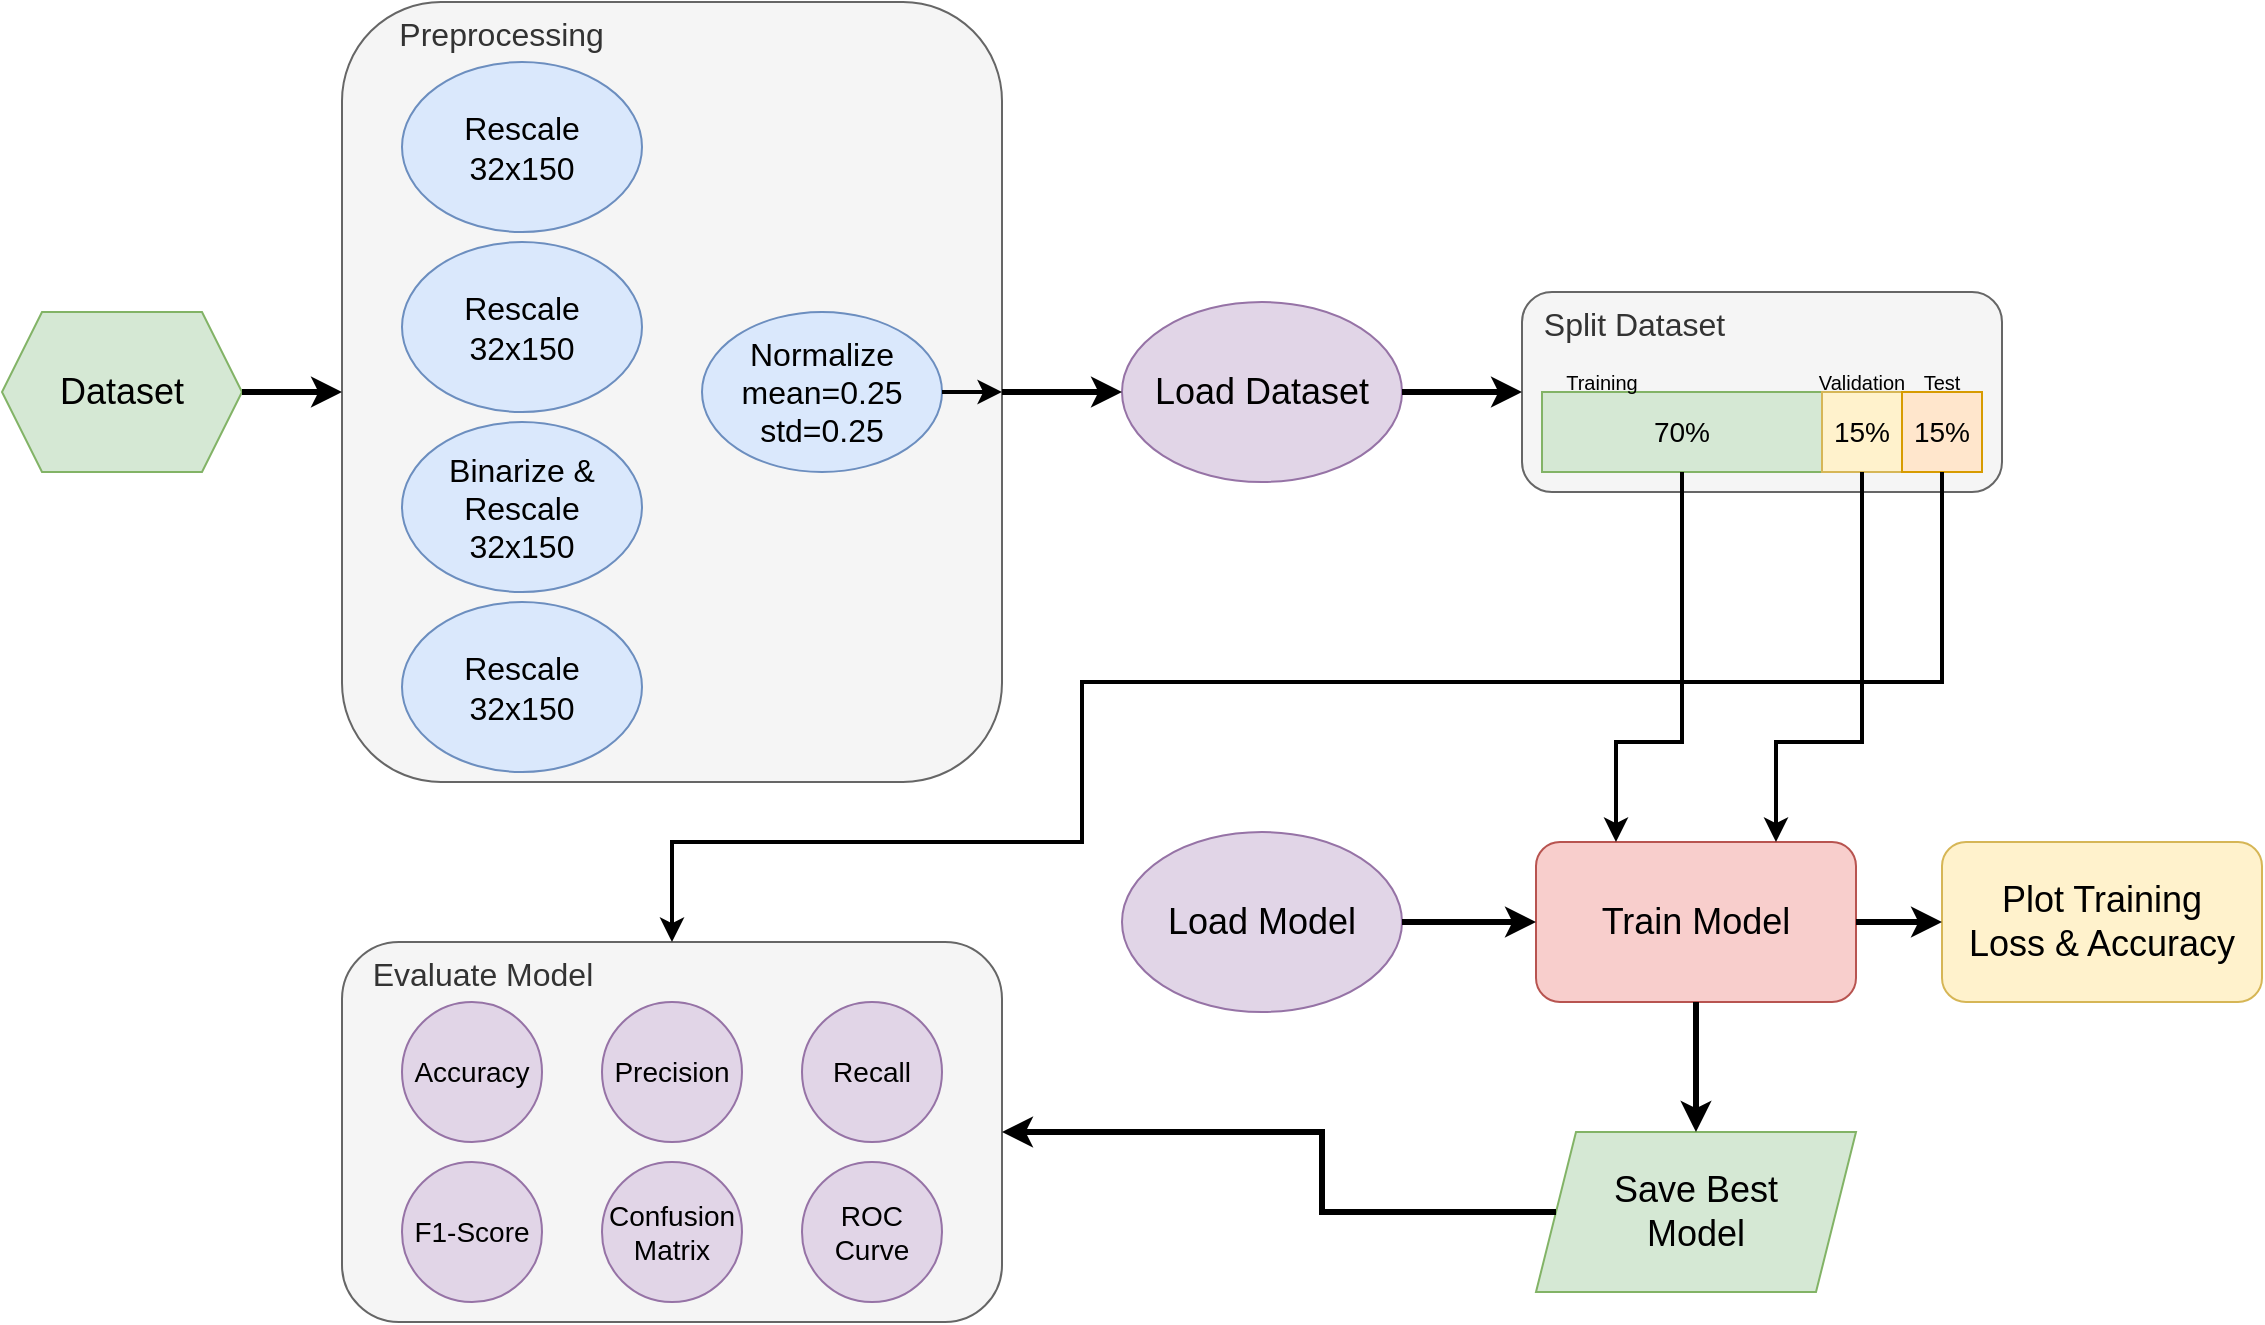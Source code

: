 <mxfile version="24.3.1" type="device">
  <diagram name="Pagina-1" id="tVM9FFdeqambxCKcERLd">
    <mxGraphModel dx="1145" dy="1385" grid="1" gridSize="10" guides="1" tooltips="1" connect="1" arrows="1" fold="1" page="1" pageScale="1" pageWidth="827" pageHeight="1169" math="0" shadow="0">
      <root>
        <mxCell id="0" />
        <mxCell id="1" parent="0" />
        <mxCell id="KEl-r9nibhDkUgPk2lWO-1" value="&amp;nbsp; &amp;nbsp; &amp;nbsp; Preprocessing" style="rounded=1;whiteSpace=wrap;html=1;verticalAlign=top;align=left;fontSize=16;fillColor=#f5f5f5;fontColor=#333333;strokeColor=#666666;" parent="1" vertex="1">
          <mxGeometry x="70" y="-20" width="330" height="390" as="geometry" />
        </mxCell>
        <mxCell id="KEl-r9nibhDkUgPk2lWO-3" value="Dataset" style="shape=hexagon;perimeter=hexagonPerimeter2;whiteSpace=wrap;html=1;fixedSize=1;fontSize=18;fillColor=#d5e8d4;strokeColor=#82b366;" parent="1" vertex="1">
          <mxGeometry x="-100" y="135" width="120" height="80" as="geometry" />
        </mxCell>
        <mxCell id="KEl-r9nibhDkUgPk2lWO-4" value="" style="endArrow=classic;html=1;rounded=0;entryX=0;entryY=0.5;entryDx=0;entryDy=0;exitX=1;exitY=0.5;exitDx=0;exitDy=0;strokeWidth=3;" parent="1" source="KEl-r9nibhDkUgPk2lWO-3" target="KEl-r9nibhDkUgPk2lWO-1" edge="1">
          <mxGeometry width="50" height="50" relative="1" as="geometry">
            <mxPoint x="-20" y="450" as="sourcePoint" />
            <mxPoint x="30" y="400" as="targetPoint" />
          </mxGeometry>
        </mxCell>
        <mxCell id="KEl-r9nibhDkUgPk2lWO-6" value="Normalize&lt;div style=&quot;font-size: 16px;&quot;&gt;mean=0.25&lt;/div&gt;&lt;div style=&quot;font-size: 16px;&quot;&gt;std=0.25&lt;/div&gt;" style="ellipse;whiteSpace=wrap;html=1;fontSize=16;fillColor=#dae8fc;strokeColor=#6c8ebf;" parent="1" vertex="1">
          <mxGeometry x="250" y="135" width="120" height="80" as="geometry" />
        </mxCell>
        <mxCell id="KEl-r9nibhDkUgPk2lWO-11" value="Load Dataset" style="ellipse;whiteSpace=wrap;html=1;fillColor=#e1d5e7;strokeColor=#9673a6;fontSize=18;" parent="1" vertex="1">
          <mxGeometry x="460" y="130" width="140" height="90" as="geometry" />
        </mxCell>
        <mxCell id="KEl-r9nibhDkUgPk2lWO-12" value="" style="endArrow=classic;html=1;rounded=0;exitX=1;exitY=0.5;exitDx=0;exitDy=0;entryX=0;entryY=0.5;entryDx=0;entryDy=0;strokeWidth=3;" parent="1" source="KEl-r9nibhDkUgPk2lWO-1" target="KEl-r9nibhDkUgPk2lWO-11" edge="1">
          <mxGeometry width="50" height="50" relative="1" as="geometry">
            <mxPoint x="390" y="400" as="sourcePoint" />
            <mxPoint x="440" y="350" as="targetPoint" />
          </mxGeometry>
        </mxCell>
        <mxCell id="KEl-r9nibhDkUgPk2lWO-13" value="&amp;nbsp; Split Dataset" style="rounded=1;whiteSpace=wrap;html=1;fillColor=#f5f5f5;fontColor=#333333;strokeColor=#666666;fontSize=16;verticalAlign=top;align=left;" parent="1" vertex="1">
          <mxGeometry x="660" y="125" width="240" height="100" as="geometry" />
        </mxCell>
        <mxCell id="KEl-r9nibhDkUgPk2lWO-15" value="" style="endArrow=classic;html=1;rounded=0;exitX=1;exitY=0.5;exitDx=0;exitDy=0;entryX=0;entryY=0.5;entryDx=0;entryDy=0;strokeWidth=3;" parent="1" source="KEl-r9nibhDkUgPk2lWO-11" target="KEl-r9nibhDkUgPk2lWO-13" edge="1">
          <mxGeometry width="50" height="50" relative="1" as="geometry">
            <mxPoint x="410" y="330" as="sourcePoint" />
            <mxPoint x="490" y="330" as="targetPoint" />
          </mxGeometry>
        </mxCell>
        <mxCell id="KEl-r9nibhDkUgPk2lWO-17" value="" style="rounded=0;whiteSpace=wrap;html=1;fillColor=#d5e8d4;strokeColor=#82b366;" parent="1" vertex="1">
          <mxGeometry x="670" y="175" width="140" height="40" as="geometry" />
        </mxCell>
        <mxCell id="KEl-r9nibhDkUgPk2lWO-18" value="" style="rounded=0;whiteSpace=wrap;html=1;fillColor=#fff2cc;strokeColor=#d6b656;" parent="1" vertex="1">
          <mxGeometry x="810" y="175" width="40" height="40" as="geometry" />
        </mxCell>
        <mxCell id="KEl-r9nibhDkUgPk2lWO-19" value="" style="rounded=0;whiteSpace=wrap;html=1;fillColor=#ffe6cc;strokeColor=#d79b00;" parent="1" vertex="1">
          <mxGeometry x="850" y="175" width="40" height="40" as="geometry" />
        </mxCell>
        <mxCell id="KEl-r9nibhDkUgPk2lWO-20" value="Training" style="text;html=1;align=center;verticalAlign=middle;whiteSpace=wrap;rounded=0;fontSize=10;" parent="1" vertex="1">
          <mxGeometry x="670" y="155" width="60" height="30" as="geometry" />
        </mxCell>
        <mxCell id="KEl-r9nibhDkUgPk2lWO-21" value="Validation" style="text;html=1;align=center;verticalAlign=middle;whiteSpace=wrap;rounded=0;fontSize=10;" parent="1" vertex="1">
          <mxGeometry x="800" y="155" width="60" height="30" as="geometry" />
        </mxCell>
        <mxCell id="KEl-r9nibhDkUgPk2lWO-22" value="Test" style="text;html=1;align=center;verticalAlign=middle;whiteSpace=wrap;rounded=0;fontSize=10;" parent="1" vertex="1">
          <mxGeometry x="840" y="155" width="60" height="30" as="geometry" />
        </mxCell>
        <mxCell id="KEl-r9nibhDkUgPk2lWO-23" value="70%" style="text;html=1;align=center;verticalAlign=middle;whiteSpace=wrap;rounded=0;fontSize=14;" parent="1" vertex="1">
          <mxGeometry x="710" y="180" width="60" height="30" as="geometry" />
        </mxCell>
        <mxCell id="KEl-r9nibhDkUgPk2lWO-24" value="15%" style="text;html=1;align=center;verticalAlign=middle;whiteSpace=wrap;rounded=0;fontSize=14;" parent="1" vertex="1">
          <mxGeometry x="800" y="180" width="60" height="30" as="geometry" />
        </mxCell>
        <mxCell id="KEl-r9nibhDkUgPk2lWO-25" value="15%" style="text;html=1;align=center;verticalAlign=middle;whiteSpace=wrap;rounded=0;fontSize=14;" parent="1" vertex="1">
          <mxGeometry x="840" y="180" width="60" height="30" as="geometry" />
        </mxCell>
        <mxCell id="KEl-r9nibhDkUgPk2lWO-26" value="Load Model" style="ellipse;whiteSpace=wrap;html=1;fillColor=#e1d5e7;strokeColor=#9673a6;fontSize=18;" parent="1" vertex="1">
          <mxGeometry x="460" y="395" width="140" height="90" as="geometry" />
        </mxCell>
        <mxCell id="KEl-r9nibhDkUgPk2lWO-29" value="Train Model" style="rounded=1;whiteSpace=wrap;html=1;fillColor=#f8cecc;strokeColor=#b85450;fontSize=18;" parent="1" vertex="1">
          <mxGeometry x="667" y="400" width="160" height="80" as="geometry" />
        </mxCell>
        <mxCell id="KEl-r9nibhDkUgPk2lWO-30" value="" style="endArrow=classic;html=1;rounded=0;exitX=0.5;exitY=1;exitDx=0;exitDy=0;strokeWidth=2;entryX=0.25;entryY=0;entryDx=0;entryDy=0;" parent="1" source="KEl-r9nibhDkUgPk2lWO-17" target="KEl-r9nibhDkUgPk2lWO-29" edge="1">
          <mxGeometry width="50" height="50" relative="1" as="geometry">
            <mxPoint x="420" y="590" as="sourcePoint" />
            <mxPoint x="500" y="560" as="targetPoint" />
            <Array as="points">
              <mxPoint x="740" y="350" />
              <mxPoint x="707" y="350" />
            </Array>
          </mxGeometry>
        </mxCell>
        <mxCell id="KEl-r9nibhDkUgPk2lWO-31" value="" style="endArrow=classic;html=1;rounded=0;exitX=0.5;exitY=1;exitDx=0;exitDy=0;strokeWidth=2;entryX=0.75;entryY=0;entryDx=0;entryDy=0;" parent="1" source="KEl-r9nibhDkUgPk2lWO-18" target="KEl-r9nibhDkUgPk2lWO-29" edge="1">
          <mxGeometry width="50" height="50" relative="1" as="geometry">
            <mxPoint x="420" y="590" as="sourcePoint" />
            <mxPoint x="550" y="570" as="targetPoint" />
            <Array as="points">
              <mxPoint x="830" y="350" />
              <mxPoint x="787" y="350" />
            </Array>
          </mxGeometry>
        </mxCell>
        <mxCell id="KEl-r9nibhDkUgPk2lWO-32" value="" style="endArrow=classic;html=1;rounded=0;exitX=1;exitY=0.5;exitDx=0;exitDy=0;strokeWidth=3;entryX=0;entryY=0.5;entryDx=0;entryDy=0;" parent="1" source="KEl-r9nibhDkUgPk2lWO-26" target="KEl-r9nibhDkUgPk2lWO-29" edge="1">
          <mxGeometry width="50" height="50" relative="1" as="geometry">
            <mxPoint x="420" y="590" as="sourcePoint" />
            <mxPoint x="430" y="580" as="targetPoint" />
            <Array as="points">
              <mxPoint x="630" y="440" />
            </Array>
          </mxGeometry>
        </mxCell>
        <mxCell id="KEl-r9nibhDkUgPk2lWO-33" value="Save Best&lt;div style=&quot;font-size: 18px;&quot;&gt;Model&lt;/div&gt;" style="shape=parallelogram;perimeter=parallelogramPerimeter;whiteSpace=wrap;html=1;fixedSize=1;fillColor=#d5e8d4;strokeColor=#82b366;fontSize=18;" parent="1" vertex="1">
          <mxGeometry x="667" y="545" width="160" height="80" as="geometry" />
        </mxCell>
        <mxCell id="KEl-r9nibhDkUgPk2lWO-34" value="" style="endArrow=classic;html=1;rounded=0;exitX=0.5;exitY=1;exitDx=0;exitDy=0;entryX=0.5;entryY=0;entryDx=0;entryDy=0;strokeWidth=3;" parent="1" source="KEl-r9nibhDkUgPk2lWO-29" target="KEl-r9nibhDkUgPk2lWO-33" edge="1">
          <mxGeometry width="50" height="50" relative="1" as="geometry">
            <mxPoint x="320" y="720" as="sourcePoint" />
            <mxPoint x="370" y="670" as="targetPoint" />
          </mxGeometry>
        </mxCell>
        <mxCell id="KEl-r9nibhDkUgPk2lWO-35" value="Plot Training&lt;div style=&quot;font-size: 18px;&quot;&gt;Loss &amp;amp; Accuracy&lt;/div&gt;" style="rounded=1;whiteSpace=wrap;html=1;fillColor=#fff2cc;strokeColor=#d6b656;fontSize=18;" parent="1" vertex="1">
          <mxGeometry x="870" y="400" width="160" height="80" as="geometry" />
        </mxCell>
        <mxCell id="KEl-r9nibhDkUgPk2lWO-36" value="" style="endArrow=classic;html=1;rounded=0;exitX=1;exitY=0.5;exitDx=0;exitDy=0;entryX=0;entryY=0.5;entryDx=0;entryDy=0;strokeWidth=3;" parent="1" source="KEl-r9nibhDkUgPk2lWO-29" target="KEl-r9nibhDkUgPk2lWO-35" edge="1">
          <mxGeometry width="50" height="50" relative="1" as="geometry">
            <mxPoint x="500" y="640" as="sourcePoint" />
            <mxPoint x="550" y="590" as="targetPoint" />
          </mxGeometry>
        </mxCell>
        <mxCell id="KEl-r9nibhDkUgPk2lWO-37" value="&amp;nbsp; &amp;nbsp;Evaluate Model" style="rounded=1;whiteSpace=wrap;html=1;verticalAlign=top;align=left;fontSize=16;fillColor=#f5f5f5;fontColor=#333333;strokeColor=#666666;" parent="1" vertex="1">
          <mxGeometry x="70" y="450" width="330" height="190" as="geometry" />
        </mxCell>
        <mxCell id="KEl-r9nibhDkUgPk2lWO-38" value="Accuracy" style="ellipse;whiteSpace=wrap;html=1;aspect=fixed;fillColor=#e1d5e7;strokeColor=#9673a6;fontSize=14;" parent="1" vertex="1">
          <mxGeometry x="100" y="480" width="70" height="70" as="geometry" />
        </mxCell>
        <mxCell id="KEl-r9nibhDkUgPk2lWO-39" value="Precision" style="ellipse;whiteSpace=wrap;html=1;aspect=fixed;fillColor=#e1d5e7;strokeColor=#9673a6;fontSize=14;" parent="1" vertex="1">
          <mxGeometry x="200" y="480" width="70" height="70" as="geometry" />
        </mxCell>
        <mxCell id="KEl-r9nibhDkUgPk2lWO-40" value="Recall" style="ellipse;whiteSpace=wrap;html=1;aspect=fixed;fillColor=#e1d5e7;strokeColor=#9673a6;fontSize=14;" parent="1" vertex="1">
          <mxGeometry x="300" y="480" width="70" height="70" as="geometry" />
        </mxCell>
        <mxCell id="KEl-r9nibhDkUgPk2lWO-41" value="F1-Score" style="ellipse;whiteSpace=wrap;html=1;aspect=fixed;fillColor=#e1d5e7;strokeColor=#9673a6;fontSize=14;" parent="1" vertex="1">
          <mxGeometry x="100" y="560" width="70" height="70" as="geometry" />
        </mxCell>
        <mxCell id="KEl-r9nibhDkUgPk2lWO-42" value="Confusion&lt;div&gt;Matrix&lt;/div&gt;" style="ellipse;whiteSpace=wrap;html=1;aspect=fixed;fillColor=#e1d5e7;strokeColor=#9673a6;fontSize=14;" parent="1" vertex="1">
          <mxGeometry x="200" y="560" width="70" height="70" as="geometry" />
        </mxCell>
        <mxCell id="KEl-r9nibhDkUgPk2lWO-43" value="ROC&lt;div&gt;Curve&lt;/div&gt;" style="ellipse;whiteSpace=wrap;html=1;aspect=fixed;fillColor=#e1d5e7;strokeColor=#9673a6;fontSize=14;" parent="1" vertex="1">
          <mxGeometry x="300" y="560" width="70" height="70" as="geometry" />
        </mxCell>
        <mxCell id="KEl-r9nibhDkUgPk2lWO-44" value="" style="endArrow=classic;html=1;rounded=0;exitX=0;exitY=0.5;exitDx=0;exitDy=0;entryX=1;entryY=0.5;entryDx=0;entryDy=0;strokeWidth=3;" parent="1" source="KEl-r9nibhDkUgPk2lWO-33" target="KEl-r9nibhDkUgPk2lWO-37" edge="1">
          <mxGeometry width="50" height="50" relative="1" as="geometry">
            <mxPoint x="410" y="1000" as="sourcePoint" />
            <mxPoint x="460" y="950" as="targetPoint" />
            <Array as="points">
              <mxPoint x="560" y="585" />
              <mxPoint x="560" y="545" />
            </Array>
          </mxGeometry>
        </mxCell>
        <mxCell id="KEl-r9nibhDkUgPk2lWO-45" value="" style="endArrow=classic;html=1;rounded=0;entryX=0.5;entryY=0;entryDx=0;entryDy=0;exitX=0.5;exitY=1;exitDx=0;exitDy=0;strokeWidth=2;" parent="1" source="KEl-r9nibhDkUgPk2lWO-19" target="KEl-r9nibhDkUgPk2lWO-37" edge="1">
          <mxGeometry width="50" height="50" relative="1" as="geometry">
            <mxPoint x="440" y="750" as="sourcePoint" />
            <mxPoint x="490" y="700" as="targetPoint" />
            <Array as="points">
              <mxPoint x="870" y="320" />
              <mxPoint x="660" y="320" />
              <mxPoint x="590" y="320" />
              <mxPoint x="440" y="320" />
              <mxPoint x="440" y="400" />
              <mxPoint x="235" y="400" />
            </Array>
          </mxGeometry>
        </mxCell>
        <mxCell id="7gyYzMsaPNINdJYTa8fV-2" value="Binarize &amp;amp;&lt;br&gt;Rescale&lt;div style=&quot;font-size: 16px;&quot;&gt;32x150&lt;/div&gt;" style="ellipse;whiteSpace=wrap;html=1;fontSize=16;fillColor=#dae8fc;strokeColor=#6c8ebf;" parent="1" vertex="1">
          <mxGeometry x="100" y="190" width="120" height="85" as="geometry" />
        </mxCell>
        <mxCell id="7gyYzMsaPNINdJYTa8fV-5" value="" style="endArrow=classic;html=1;rounded=0;exitX=1;exitY=0.5;exitDx=0;exitDy=0;entryX=1;entryY=0.5;entryDx=0;entryDy=0;strokeWidth=2;" parent="1" source="KEl-r9nibhDkUgPk2lWO-6" target="KEl-r9nibhDkUgPk2lWO-1" edge="1">
          <mxGeometry width="50" height="50" relative="1" as="geometry">
            <mxPoint x="290" y="270" as="sourcePoint" />
            <mxPoint x="340" y="220" as="targetPoint" />
          </mxGeometry>
        </mxCell>
        <mxCell id="KdMWfBK02SGxzwWnCHMf-2" value="Rescale&lt;div style=&quot;font-size: 16px;&quot;&gt;32x150&lt;/div&gt;" style="ellipse;whiteSpace=wrap;html=1;fontSize=16;fillColor=#dae8fc;strokeColor=#6c8ebf;" parent="1" vertex="1">
          <mxGeometry x="100" y="100" width="120" height="85" as="geometry" />
        </mxCell>
        <mxCell id="X7_vTrXZUGGP4H5kCMNm-1" value="Rescale&lt;div style=&quot;font-size: 16px;&quot;&gt;32x150&lt;/div&gt;" style="ellipse;whiteSpace=wrap;html=1;fontSize=16;fillColor=#dae8fc;strokeColor=#6c8ebf;" vertex="1" parent="1">
          <mxGeometry x="100" y="10" width="120" height="85" as="geometry" />
        </mxCell>
        <mxCell id="X7_vTrXZUGGP4H5kCMNm-2" value="Rescale&lt;div style=&quot;font-size: 16px;&quot;&gt;32x150&lt;/div&gt;" style="ellipse;whiteSpace=wrap;html=1;fontSize=16;fillColor=#dae8fc;strokeColor=#6c8ebf;" vertex="1" parent="1">
          <mxGeometry x="100" y="280" width="120" height="85" as="geometry" />
        </mxCell>
      </root>
    </mxGraphModel>
  </diagram>
</mxfile>

